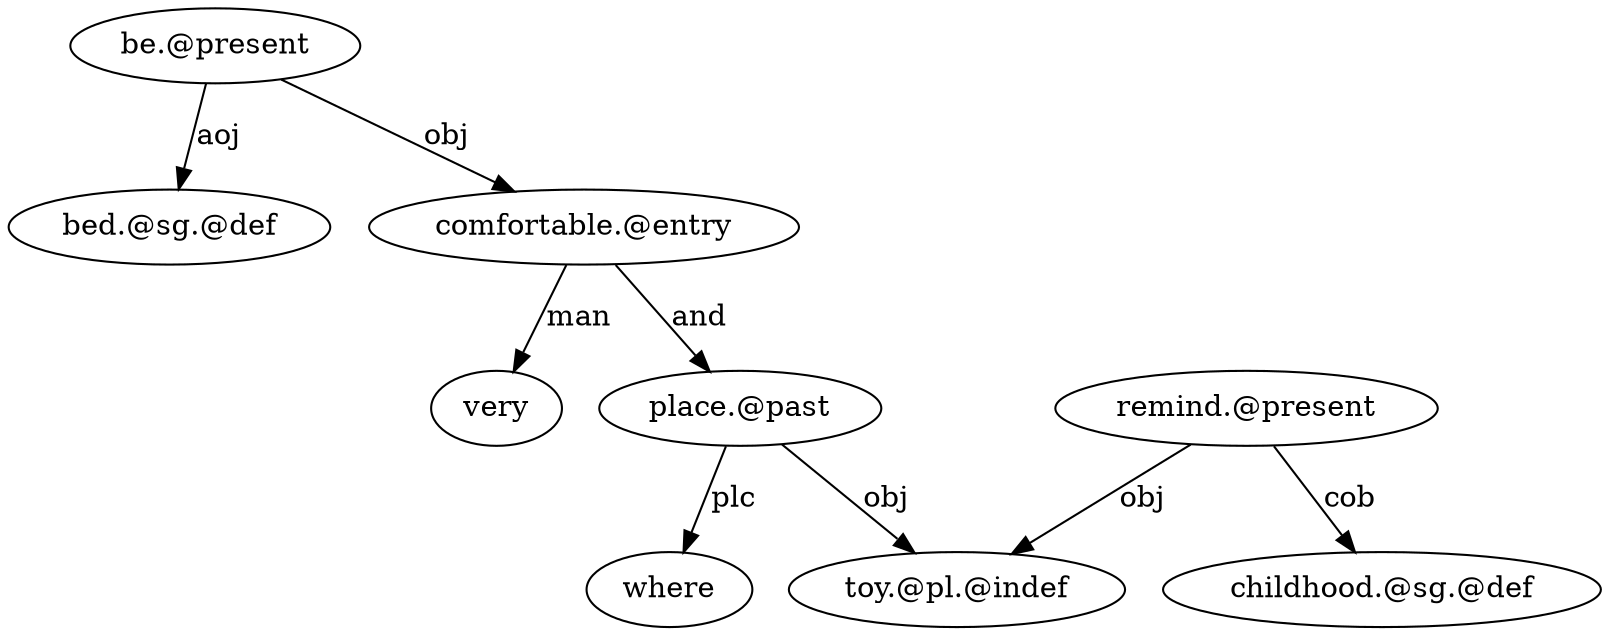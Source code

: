 digraph unl_7 {
	c [label="be.@present"]
	b [label="bed.@sg.@def"]
	g [label="comfortable.@entry"]
	f [label=very]
	k [label="place.@past"]
	j [label=where]
	n [label="toy.@pl.@indef"]
	o [label="remind.@present"]
	p [label="childhood.@sg.@def"]
	c -> b [label=aoj]
	c -> g [label=obj]
	g -> f [label=man]
	g -> k [label=and]
	k -> j [label=plc]
	k -> n [label=obj]
	o -> n [label=obj]
	o -> p [label=cob]
}
